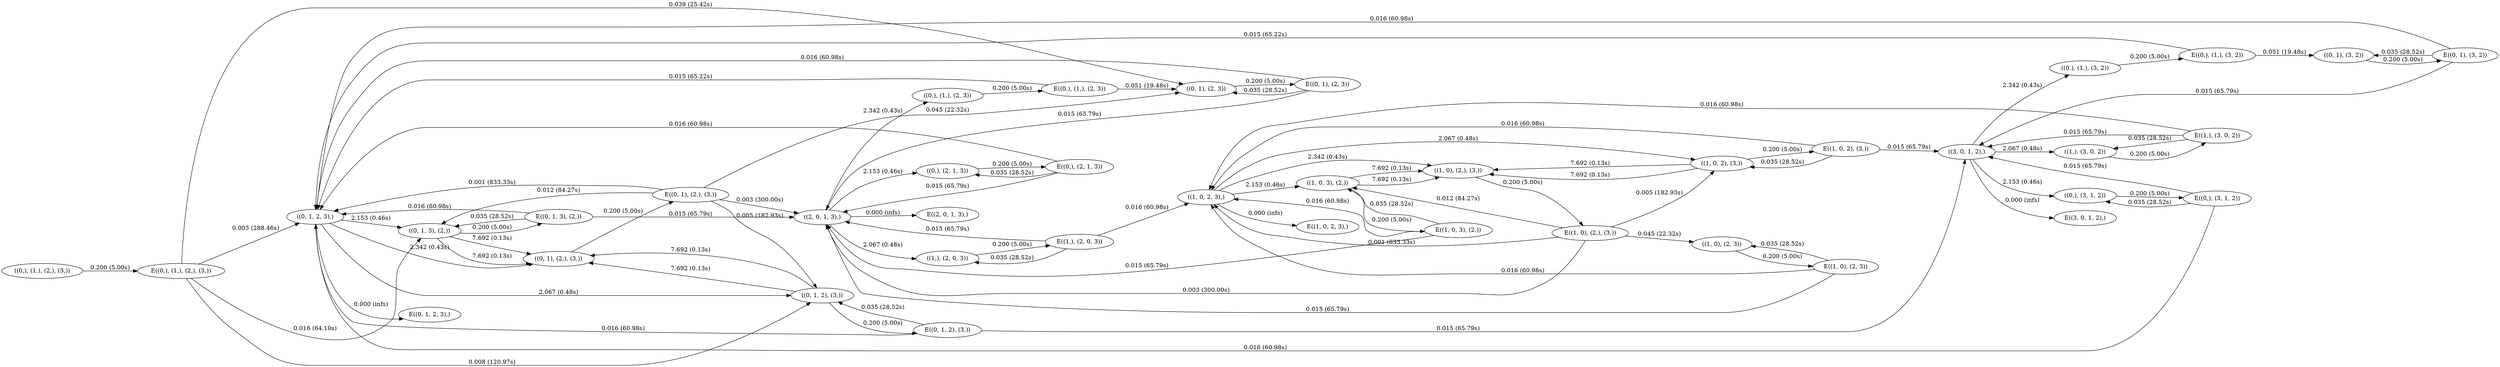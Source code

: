 digraph markov_chain { 
rankdir=LR;
"((0,), (1,), (2,), (3,))" -> "E((0,), (1,), (2,), (3,))" [ label = "0.200 (5.00s)" ]; 
"E((0,), (1,), (2,), (3,))" -> "((0, 1, 2, 3),)" [label = "0.003 (288.46s)" ]; 
"E((0,), (1,), (2,), (3,))" -> "((0, 1, 3), (2,))" [label = "0.016 (64.10s)" ]; 
"E((0,), (1,), (2,), (3,))" -> "((0, 1, 2), (3,))" [label = "0.008 (120.97s)" ]; 
"E((0,), (1,), (2,), (3,))" -> "((0, 1), (2, 3))" [label = "0.039 (25.42s)" ]; 
"((0, 1, 2, 3),)" -> "E((0, 1, 2, 3),)" [ label = "0.000 (infs)" ]; 
"((0, 1, 2, 3),)" -> "((0, 1), (2,), (3,))" [ label = "2.342 (0.43s)" ]; 
"((0, 1, 2, 3),)" -> "((0, 1, 2), (3,))" [ label = "2.067 (0.48s)" ]; 
"((0, 1, 2, 3),)" -> "((0, 1, 3), (2,))" [ label = "2.153 (0.46s)" ]; 
"((0, 1), (2, 3))" -> "E((0, 1), (2, 3))" [ label = "0.200 (5.00s)" ]; 
"E((0, 1), (2, 3))" -> "((0, 1, 2, 3),)" [label = "0.016 (60.98s)" ]; 
"E((0, 1), (2, 3))" -> "((0, 1), (2, 3))" [label = "0.035 (28.52s)" ]; 
"E((0, 1), (2, 3))" -> "((2, 0, 1, 3),)" [label = "0.015 (65.79s)" ]; 
"((0, 1, 2), (3,))" -> "E((0, 1, 2), (3,))" [ label = "0.200 (5.00s)" ]; 
"E((0, 1, 2), (3,))" -> "((0, 1, 2, 3),)" [label = "0.016 (60.98s)" ]; 
"E((0, 1, 2), (3,))" -> "((3, 0, 1, 2),)" [label = "0.015 (65.79s)" ]; 
"E((0, 1, 2), (3,))" -> "((0, 1, 2), (3,))" [label = "0.035 (28.52s)" ]; 
"((0, 1, 2), (3,))" -> "((0, 1), (2,), (3,))" [ label = "7.692 (0.13s)" ]; 
"((0, 1, 2), (3,))" -> "((0, 1), (2,), (3,))" [ label = "7.692 (0.13s)" ]; 
"((2, 0, 1, 3),)" -> "E((2, 0, 1, 3),)" [ label = "0.000 (infs)" ]; 
"((2, 0, 1, 3),)" -> "((1,), (2, 0, 3))" [ label = "2.067 (0.48s)" ]; 
"((2, 0, 1, 3),)" -> "((0,), (1,), (2, 3))" [ label = "2.342 (0.43s)" ]; 
"((2, 0, 1, 3),)" -> "((0,), (2, 1, 3))" [ label = "2.153 (0.46s)" ]; 
"((0, 1), (2,), (3,))" -> "E((0, 1), (2,), (3,))" [ label = "0.200 (5.00s)" ]; 
"E((0, 1), (2,), (3,))" -> "((0, 1, 2), (3,))" [label = "0.005 (182.93s)" ]; 
"E((0, 1), (2,), (3,))" -> "((0, 1, 2, 3),)" [label = "0.001 (833.33s)" ]; 
"E((0, 1), (2,), (3,))" -> "((0, 1), (2, 3))" [label = "0.045 (22.32s)" ]; 
"E((0, 1), (2,), (3,))" -> "((0, 1, 3), (2,))" [label = "0.012 (84.27s)" ]; 
"E((0, 1), (2,), (3,))" -> "((2, 0, 1, 3),)" [label = "0.003 (300.00s)" ]; 
"((0, 1, 3), (2,))" -> "E((0, 1, 3), (2,))" [ label = "0.200 (5.00s)" ]; 
"E((0, 1, 3), (2,))" -> "((0, 1, 2, 3),)" [label = "0.016 (60.98s)" ]; 
"E((0, 1, 3), (2,))" -> "((0, 1, 3), (2,))" [label = "0.035 (28.52s)" ]; 
"E((0, 1, 3), (2,))" -> "((2, 0, 1, 3),)" [label = "0.015 (65.79s)" ]; 
"((0, 1, 3), (2,))" -> "((0, 1), (2,), (3,))" [ label = "7.692 (0.13s)" ]; 
"((0, 1, 3), (2,))" -> "((0, 1), (2,), (3,))" [ label = "7.692 (0.13s)" ]; 
"((3, 0, 1, 2),)" -> "E((3, 0, 1, 2),)" [ label = "0.000 (infs)" ]; 
"((3, 0, 1, 2),)" -> "((1,), (3, 0, 2))" [ label = "2.067 (0.48s)" ]; 
"((3, 0, 1, 2),)" -> "((0,), (1,), (3, 2))" [ label = "2.342 (0.43s)" ]; 
"((3, 0, 1, 2),)" -> "((0,), (3, 1, 2))" [ label = "2.153 (0.46s)" ]; 
"((1,), (2, 0, 3))" -> "E((1,), (2, 0, 3))" [ label = "0.200 (5.00s)" ]; 
"E((1,), (2, 0, 3))" -> "((1,), (2, 0, 3))" [label = "0.035 (28.52s)" ]; 
"E((1,), (2, 0, 3))" -> "((1, 0, 2, 3),)" [label = "0.016 (60.98s)" ]; 
"E((1,), (2, 0, 3))" -> "((2, 0, 1, 3),)" [label = "0.015 (65.79s)" ]; 
"((0,), (2, 1, 3))" -> "E((0,), (2, 1, 3))" [ label = "0.200 (5.00s)" ]; 
"E((0,), (2, 1, 3))" -> "((0, 1, 2, 3),)" [label = "0.016 (60.98s)" ]; 
"E((0,), (2, 1, 3))" -> "((0,), (2, 1, 3))" [label = "0.035 (28.52s)" ]; 
"E((0,), (2, 1, 3))" -> "((2, 0, 1, 3),)" [label = "0.015 (65.79s)" ]; 
"((1,), (3, 0, 2))" -> "E((1,), (3, 0, 2))" [ label = "0.200 (5.00s)" ]; 
"E((1,), (3, 0, 2))" -> "((1, 0, 2, 3),)" [label = "0.016 (60.98s)" ]; 
"E((1,), (3, 0, 2))" -> "((3, 0, 1, 2),)" [label = "0.015 (65.79s)" ]; 
"E((1,), (3, 0, 2))" -> "((1,), (3, 0, 2))" [label = "0.035 (28.52s)" ]; 
"((0,), (3, 1, 2))" -> "E((0,), (3, 1, 2))" [ label = "0.200 (5.00s)" ]; 
"E((0,), (3, 1, 2))" -> "((0, 1, 2, 3),)" [label = "0.016 (60.98s)" ]; 
"E((0,), (3, 1, 2))" -> "((3, 0, 1, 2),)" [label = "0.015 (65.79s)" ]; 
"E((0,), (3, 1, 2))" -> "((0,), (3, 1, 2))" [label = "0.035 (28.52s)" ]; 
"((0,), (1,), (2, 3))" -> "E((0,), (1,), (2, 3))" [ label = "0.200 (5.00s)" ]; 
"E((0,), (1,), (2, 3))" -> "((0, 1), (2, 3))" [label = "0.051 (19.48s)" ]; 
"E((0,), (1,), (2, 3))" -> "((0, 1, 2, 3),)" [label = "0.015 (65.22s)" ]; 
"((1, 0, 2, 3),)" -> "E((1, 0, 2, 3),)" [ label = "0.000 (infs)" ]; 
"((1, 0, 2, 3),)" -> "((1, 0, 3), (2,))" [ label = "2.153 (0.46s)" ]; 
"((1, 0, 2, 3),)" -> "((1, 0), (2,), (3,))" [ label = "2.342 (0.43s)" ]; 
"((1, 0, 2, 3),)" -> "((1, 0, 2), (3,))" [ label = "2.067 (0.48s)" ]; 
"((0,), (1,), (3, 2))" -> "E((0,), (1,), (3, 2))" [ label = "0.200 (5.00s)" ]; 
"E((0,), (1,), (3, 2))" -> "((0, 1, 2, 3),)" [label = "0.015 (65.22s)" ]; 
"E((0,), (1,), (3, 2))" -> "((0, 1), (3, 2))" [label = "0.051 (19.48s)" ]; 
"((1, 0, 2), (3,))" -> "E((1, 0, 2), (3,))" [ label = "0.200 (5.00s)" ]; 
"E((1, 0, 2), (3,))" -> "((1, 0, 2, 3),)" [label = "0.016 (60.98s)" ]; 
"E((1, 0, 2), (3,))" -> "((3, 0, 1, 2),)" [label = "0.015 (65.79s)" ]; 
"E((1, 0, 2), (3,))" -> "((1, 0, 2), (3,))" [label = "0.035 (28.52s)" ]; 
"((1, 0, 2), (3,))" -> "((1, 0), (2,), (3,))" [ label = "7.692 (0.13s)" ]; 
"((1, 0, 2), (3,))" -> "((1, 0), (2,), (3,))" [ label = "7.692 (0.13s)" ]; 
"((1, 0, 3), (2,))" -> "E((1, 0, 3), (2,))" [ label = "0.200 (5.00s)" ]; 
"E((1, 0, 3), (2,))" -> "((1, 0, 3), (2,))" [label = "0.035 (28.52s)" ]; 
"E((1, 0, 3), (2,))" -> "((1, 0, 2, 3),)" [label = "0.016 (60.98s)" ]; 
"E((1, 0, 3), (2,))" -> "((2, 0, 1, 3),)" [label = "0.015 (65.79s)" ]; 
"((1, 0, 3), (2,))" -> "((1, 0), (2,), (3,))" [ label = "7.692 (0.13s)" ]; 
"((1, 0, 3), (2,))" -> "((1, 0), (2,), (3,))" [ label = "7.692 (0.13s)" ]; 
"((1, 0), (2,), (3,))" -> "E((1, 0), (2,), (3,))" [ label = "0.200 (5.00s)" ]; 
"E((1, 0), (2,), (3,))" -> "((1, 0, 2, 3),)" [label = "0.001 (833.33s)" ]; 
"E((1, 0), (2,), (3,))" -> "((1, 0), (2, 3))" [label = "0.045 (22.32s)" ]; 
"E((1, 0), (2,), (3,))" -> "((2, 0, 1, 3),)" [label = "0.003 (300.00s)" ]; 
"E((1, 0), (2,), (3,))" -> "((1, 0, 3), (2,))" [label = "0.012 (84.27s)" ]; 
"E((1, 0), (2,), (3,))" -> "((1, 0, 2), (3,))" [label = "0.005 (182.93s)" ]; 
"((0, 1), (3, 2))" -> "E((0, 1), (3, 2))" [ label = "0.200 (5.00s)" ]; 
"E((0, 1), (3, 2))" -> "((0, 1, 2, 3),)" [label = "0.016 (60.98s)" ]; 
"E((0, 1), (3, 2))" -> "((3, 0, 1, 2),)" [label = "0.015 (65.79s)" ]; 
"E((0, 1), (3, 2))" -> "((0, 1), (3, 2))" [label = "0.035 (28.52s)" ]; 
"((1, 0), (2, 3))" -> "E((1, 0), (2, 3))" [ label = "0.200 (5.00s)" ]; 
"E((1, 0), (2, 3))" -> "((1, 0), (2, 3))" [label = "0.035 (28.52s)" ]; 
"E((1, 0), (2, 3))" -> "((1, 0, 2, 3),)" [label = "0.016 (60.98s)" ]; 
"E((1, 0), (2, 3))" -> "((2, 0, 1, 3),)" [label = "0.015 (65.79s)" ]; 
}
